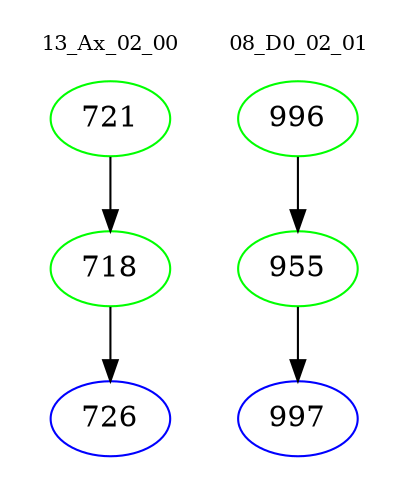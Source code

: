 digraph{
subgraph cluster_0 {
color = white
label = "13_Ax_02_00";
fontsize=10;
T0_721 [label="721", color="green"]
T0_721 -> T0_718 [color="black"]
T0_718 [label="718", color="green"]
T0_718 -> T0_726 [color="black"]
T0_726 [label="726", color="blue"]
}
subgraph cluster_1 {
color = white
label = "08_D0_02_01";
fontsize=10;
T1_996 [label="996", color="green"]
T1_996 -> T1_955 [color="black"]
T1_955 [label="955", color="green"]
T1_955 -> T1_997 [color="black"]
T1_997 [label="997", color="blue"]
}
}
